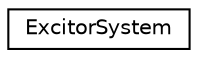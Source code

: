 digraph "Graphical Class Hierarchy"
{
 // INTERACTIVE_SVG=YES
 // LATEX_PDF_SIZE
  edge [fontname="Helvetica",fontsize="10",labelfontname="Helvetica",labelfontsize="10"];
  node [fontname="Helvetica",fontsize="10",shape=record];
  rankdir="LR";
  Node0 [label="ExcitorSystem",height=0.2,width=0.4,color="black", fillcolor="white", style="filled",URL="$class_excitor_system.html",tooltip=" "];
}
